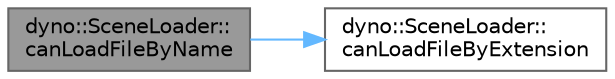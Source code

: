 digraph "dyno::SceneLoader::canLoadFileByName"
{
 // LATEX_PDF_SIZE
  bgcolor="transparent";
  edge [fontname=Helvetica,fontsize=10,labelfontname=Helvetica,labelfontsize=10];
  node [fontname=Helvetica,fontsize=10,shape=box,height=0.2,width=0.4];
  rankdir="LR";
  Node1 [id="Node000001",label="dyno::SceneLoader::\lcanLoadFileByName",height=0.2,width=0.4,color="gray40", fillcolor="grey60", style="filled", fontcolor="black",tooltip=" "];
  Node1 -> Node2 [id="edge1_Node000001_Node000002",color="steelblue1",style="solid",tooltip=" "];
  Node2 [id="Node000002",label="dyno::SceneLoader::\lcanLoadFileByExtension",height=0.2,width=0.4,color="grey40", fillcolor="white", style="filled",URL="$classdyno_1_1_scene_loader.html#a70668140f9d76c9eb604314d245056f0",tooltip=" "];
}
